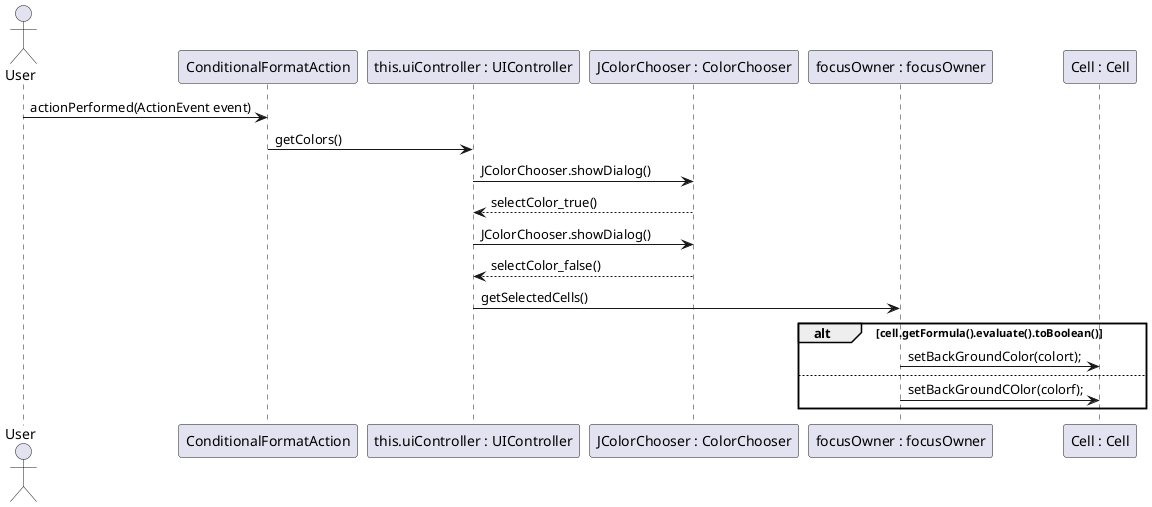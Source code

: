 @startuml doc-files/cell_conditional_format2.png
  actor User
  participant ConditionalFormatAction as CFA
  participant "this.uiController : UIController" as UIC
  participant "JColorChooser : ColorChooser" as CCH
  participant "focusOwner : focusOwner" as fo
  participant "Cell : Cell" as cel


    User -> CFA : actionPerformed(ActionEvent event)
    CFA -> UIC : getColors()
    UIC -> CCH :JColorChooser.showDialog()
    CCH --> UIC : selectColor_true()
    UIC -> CCH :JColorChooser.showDialog()
    CCH --> UIC : selectColor_false()
    UIC -> fo : getSelectedCells()
    alt cell.getFormula().evaluate().toBoolean()
        fo -> cel : setBackGroundColor(colort);
        else
        fo -> cel : setBackGroundCOlor(colorf);
 end
@enduml
